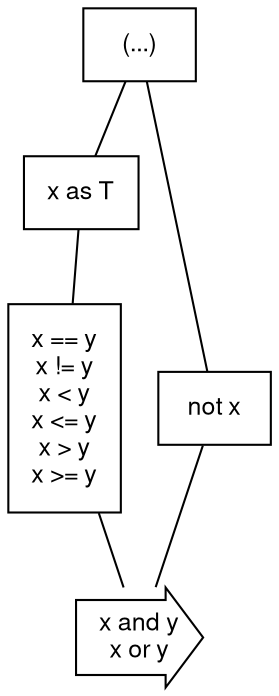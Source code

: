 # Part of the Carbon Language project, under the Apache License v2.0 with LLVM
# Exceptions. See /LICENSE for license information.
# SPDX-License-Identifier: Apache-2.0 WITH LLVM-exception

# Auto-generated using precedence.sh.
digraph {
  layout = dot
  rankdir = TB
  rank = "min"
  node [fontsize="12" height="0" margin=".15"
        fontname="BlinkMacSystemFont,Segoe UI,Helvetica,Arial,sans-serif"]
  edge [dir="none"]

  op1 [label=<(...)> shape="rect"]
  op2 [label=<x as T> shape="rect"]
  op3 [label=<x and y<br/>x or y> shape="rarrow"]
  op4 [label=<not x> shape="rect"]
  op5 [label=<x == y<br/>x != y<br/>x &lt; y<br/>x &lt;= y<br/>x &gt; y<br/>x &gt;= y> shape="rect"]
  op1 -> op2
  op1 -> op4
  op4 -> op3
  op2 -> op5
  op5 -> op3
}
